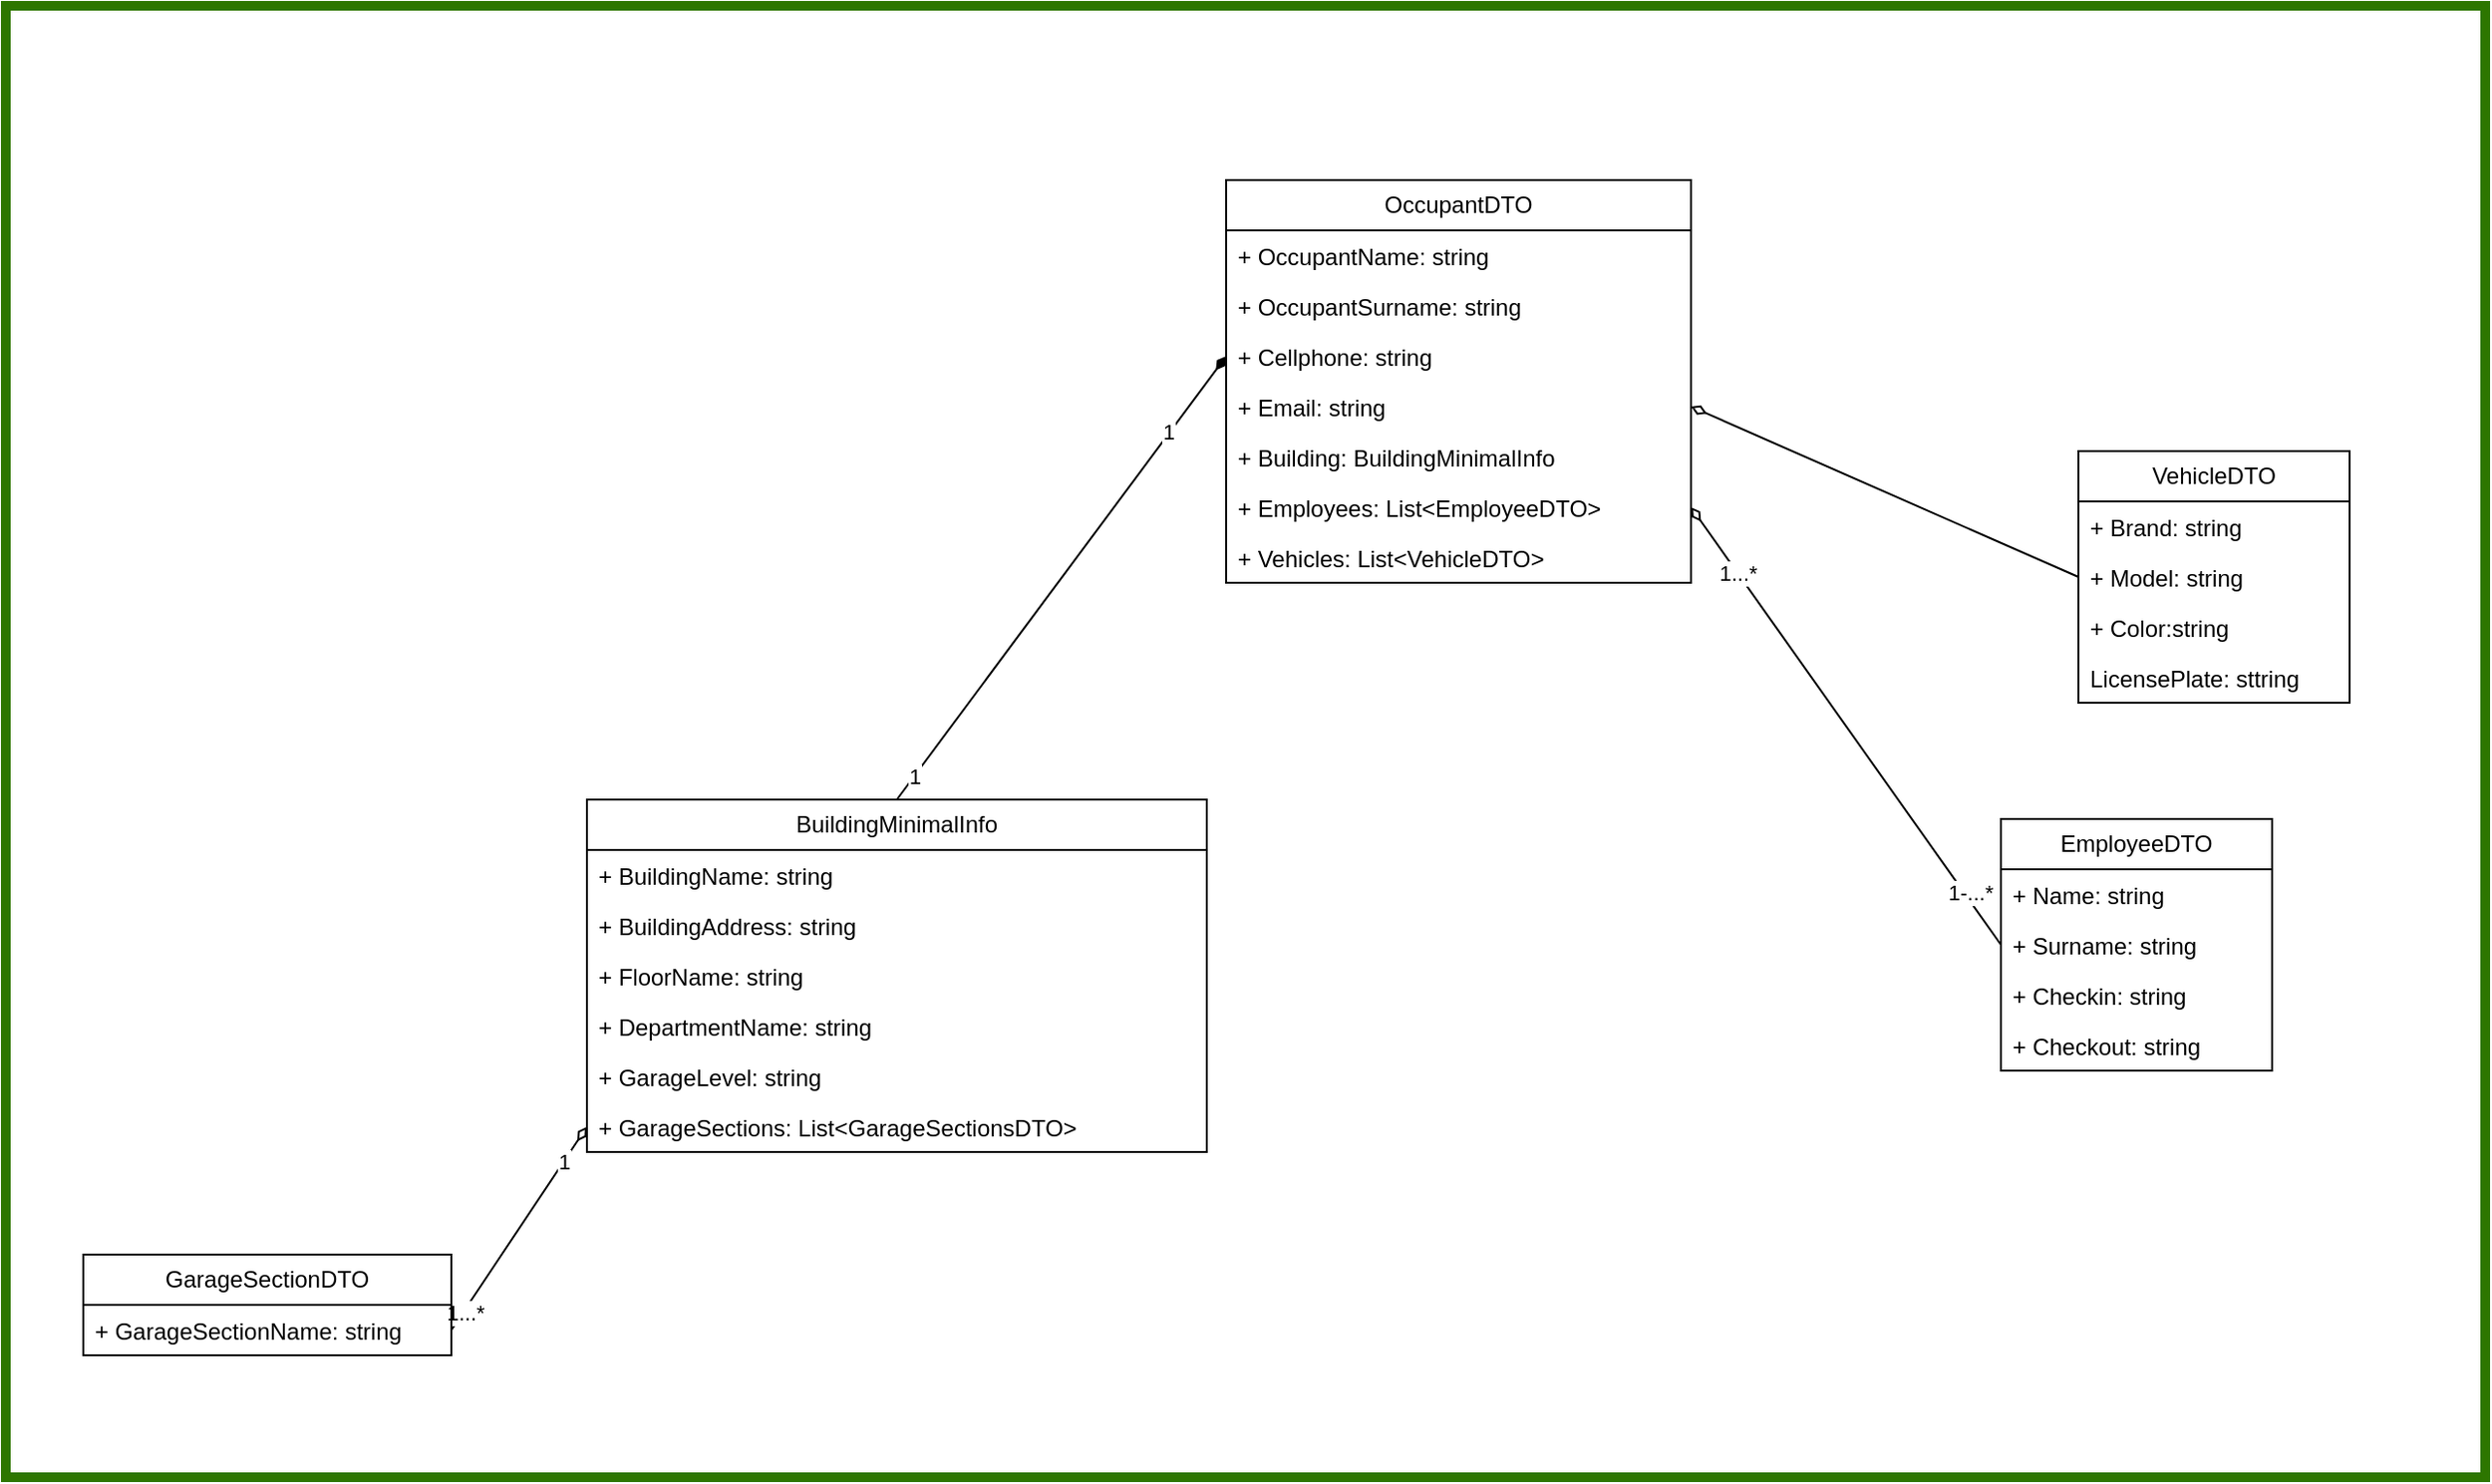 <mxfile version="23.0.2" type="device">
  <diagram name="Página-1" id="2_4LuVWWK627RycYIR1w">
    <mxGraphModel dx="2398" dy="2107" grid="1" gridSize="10" guides="1" tooltips="1" connect="1" arrows="1" fold="1" page="1" pageScale="1" pageWidth="827" pageHeight="1169" math="0" shadow="0">
      <root>
        <mxCell id="0" />
        <mxCell id="1" parent="0" />
        <mxCell id="BHC9W00qJLBwOqqirOTx-41" value="" style="whiteSpace=wrap;html=1;fillColor=none;strokeWidth=5;imageAspect=0;fontColor=#ffffff;strokeColor=#2D7600;" parent="1" vertex="1">
          <mxGeometry x="-300" y="-60" width="1280" height="760" as="geometry" />
        </mxCell>
        <mxCell id="BHC9W00qJLBwOqqirOTx-1" value="OccupantDTO" style="swimlane;fontStyle=0;childLayout=stackLayout;horizontal=1;startSize=26;fillColor=none;horizontalStack=0;resizeParent=1;resizeParentMax=0;resizeLast=0;collapsible=1;marginBottom=0;whiteSpace=wrap;html=1;" parent="1" vertex="1">
          <mxGeometry x="330" y="30" width="240" height="208" as="geometry" />
        </mxCell>
        <mxCell id="BHC9W00qJLBwOqqirOTx-2" value="+ OccupantName: string" style="text;strokeColor=none;fillColor=none;align=left;verticalAlign=top;spacingLeft=4;spacingRight=4;overflow=hidden;rotatable=0;points=[[0,0.5],[1,0.5]];portConstraint=eastwest;whiteSpace=wrap;html=1;" parent="BHC9W00qJLBwOqqirOTx-1" vertex="1">
          <mxGeometry y="26" width="240" height="26" as="geometry" />
        </mxCell>
        <mxCell id="BHC9W00qJLBwOqqirOTx-3" value="+ OccupantSurname: string" style="text;strokeColor=none;fillColor=none;align=left;verticalAlign=top;spacingLeft=4;spacingRight=4;overflow=hidden;rotatable=0;points=[[0,0.5],[1,0.5]];portConstraint=eastwest;whiteSpace=wrap;html=1;" parent="BHC9W00qJLBwOqqirOTx-1" vertex="1">
          <mxGeometry y="52" width="240" height="26" as="geometry" />
        </mxCell>
        <mxCell id="BHC9W00qJLBwOqqirOTx-4" value="+ Cellphone: string" style="text;strokeColor=none;fillColor=none;align=left;verticalAlign=top;spacingLeft=4;spacingRight=4;overflow=hidden;rotatable=0;points=[[0,0.5],[1,0.5]];portConstraint=eastwest;whiteSpace=wrap;html=1;" parent="BHC9W00qJLBwOqqirOTx-1" vertex="1">
          <mxGeometry y="78" width="240" height="26" as="geometry" />
        </mxCell>
        <mxCell id="BHC9W00qJLBwOqqirOTx-5" value="+ Email: string" style="text;strokeColor=none;fillColor=none;align=left;verticalAlign=top;spacingLeft=4;spacingRight=4;overflow=hidden;rotatable=0;points=[[0,0.5],[1,0.5]];portConstraint=eastwest;whiteSpace=wrap;html=1;" parent="BHC9W00qJLBwOqqirOTx-1" vertex="1">
          <mxGeometry y="104" width="240" height="26" as="geometry" />
        </mxCell>
        <mxCell id="BHC9W00qJLBwOqqirOTx-6" value="+ Building: BuildingMinimalInfo" style="text;strokeColor=none;fillColor=none;align=left;verticalAlign=top;spacingLeft=4;spacingRight=4;overflow=hidden;rotatable=0;points=[[0,0.5],[1,0.5]];portConstraint=eastwest;whiteSpace=wrap;html=1;" parent="BHC9W00qJLBwOqqirOTx-1" vertex="1">
          <mxGeometry y="130" width="240" height="26" as="geometry" />
        </mxCell>
        <mxCell id="BHC9W00qJLBwOqqirOTx-28" value="+ Employees: List&amp;lt;EmployeeDTO&amp;gt;" style="text;strokeColor=none;fillColor=none;align=left;verticalAlign=top;spacingLeft=4;spacingRight=4;overflow=hidden;rotatable=0;points=[[0,0.5],[1,0.5]];portConstraint=eastwest;whiteSpace=wrap;html=1;" parent="BHC9W00qJLBwOqqirOTx-1" vertex="1">
          <mxGeometry y="156" width="240" height="26" as="geometry" />
        </mxCell>
        <mxCell id="BHC9W00qJLBwOqqirOTx-39" value="+ Vehicles: List&amp;lt;VehicleDTO&amp;gt;" style="text;strokeColor=none;fillColor=none;align=left;verticalAlign=top;spacingLeft=4;spacingRight=4;overflow=hidden;rotatable=0;points=[[0,0.5],[1,0.5]];portConstraint=eastwest;whiteSpace=wrap;html=1;" parent="BHC9W00qJLBwOqqirOTx-1" vertex="1">
          <mxGeometry y="182" width="240" height="26" as="geometry" />
        </mxCell>
        <mxCell id="BHC9W00qJLBwOqqirOTx-11" style="rounded=0;orthogonalLoop=1;jettySize=auto;html=1;exitX=0.5;exitY=0;exitDx=0;exitDy=0;entryX=0;entryY=0.5;entryDx=0;entryDy=0;endArrow=diamondThin;endFill=1;" parent="1" source="BHC9W00qJLBwOqqirOTx-7" target="BHC9W00qJLBwOqqirOTx-4" edge="1">
          <mxGeometry relative="1" as="geometry" />
        </mxCell>
        <mxCell id="BHC9W00qJLBwOqqirOTx-12" value="1" style="edgeLabel;html=1;align=center;verticalAlign=middle;resizable=0;points=[];" parent="BHC9W00qJLBwOqqirOTx-11" vertex="1" connectable="0">
          <mxGeometry x="0.655" y="1" relative="1" as="geometry">
            <mxPoint as="offset" />
          </mxGeometry>
        </mxCell>
        <mxCell id="BHC9W00qJLBwOqqirOTx-13" value="1" style="edgeLabel;html=1;align=center;verticalAlign=middle;resizable=0;points=[];" parent="BHC9W00qJLBwOqqirOTx-11" vertex="1" connectable="0">
          <mxGeometry x="-0.891" relative="1" as="geometry">
            <mxPoint as="offset" />
          </mxGeometry>
        </mxCell>
        <mxCell id="BHC9W00qJLBwOqqirOTx-7" value="BuildingMinimalInfo" style="swimlane;fontStyle=0;childLayout=stackLayout;horizontal=1;startSize=26;fillColor=none;horizontalStack=0;resizeParent=1;resizeParentMax=0;resizeLast=0;collapsible=1;marginBottom=0;whiteSpace=wrap;html=1;" parent="1" vertex="1">
          <mxGeometry y="350" width="320" height="182" as="geometry" />
        </mxCell>
        <mxCell id="BHC9W00qJLBwOqqirOTx-8" value="+ BuildingName: string" style="text;strokeColor=none;fillColor=none;align=left;verticalAlign=top;spacingLeft=4;spacingRight=4;overflow=hidden;rotatable=0;points=[[0,0.5],[1,0.5]];portConstraint=eastwest;whiteSpace=wrap;html=1;" parent="BHC9W00qJLBwOqqirOTx-7" vertex="1">
          <mxGeometry y="26" width="320" height="26" as="geometry" />
        </mxCell>
        <mxCell id="BHC9W00qJLBwOqqirOTx-9" value="+ BuildingAddress: string" style="text;strokeColor=none;fillColor=none;align=left;verticalAlign=top;spacingLeft=4;spacingRight=4;overflow=hidden;rotatable=0;points=[[0,0.5],[1,0.5]];portConstraint=eastwest;whiteSpace=wrap;html=1;" parent="BHC9W00qJLBwOqqirOTx-7" vertex="1">
          <mxGeometry y="52" width="320" height="26" as="geometry" />
        </mxCell>
        <mxCell id="BHC9W00qJLBwOqqirOTx-10" value="+ FloorName: string" style="text;strokeColor=none;fillColor=none;align=left;verticalAlign=top;spacingLeft=4;spacingRight=4;overflow=hidden;rotatable=0;points=[[0,0.5],[1,0.5]];portConstraint=eastwest;whiteSpace=wrap;html=1;" parent="BHC9W00qJLBwOqqirOTx-7" vertex="1">
          <mxGeometry y="78" width="320" height="26" as="geometry" />
        </mxCell>
        <mxCell id="BHC9W00qJLBwOqqirOTx-14" value="+ DepartmentName: string" style="text;strokeColor=none;fillColor=none;align=left;verticalAlign=top;spacingLeft=4;spacingRight=4;overflow=hidden;rotatable=0;points=[[0,0.5],[1,0.5]];portConstraint=eastwest;whiteSpace=wrap;html=1;" parent="BHC9W00qJLBwOqqirOTx-7" vertex="1">
          <mxGeometry y="104" width="320" height="26" as="geometry" />
        </mxCell>
        <mxCell id="BHC9W00qJLBwOqqirOTx-15" value="+ GarageLevel: string" style="text;strokeColor=none;fillColor=none;align=left;verticalAlign=top;spacingLeft=4;spacingRight=4;overflow=hidden;rotatable=0;points=[[0,0.5],[1,0.5]];portConstraint=eastwest;whiteSpace=wrap;html=1;" parent="BHC9W00qJLBwOqqirOTx-7" vertex="1">
          <mxGeometry y="130" width="320" height="26" as="geometry" />
        </mxCell>
        <mxCell id="BHC9W00qJLBwOqqirOTx-16" value="+ GarageSections: List&amp;lt;GarageSectionsDTO&amp;gt;" style="text;strokeColor=none;fillColor=none;align=left;verticalAlign=top;spacingLeft=4;spacingRight=4;overflow=hidden;rotatable=0;points=[[0,0.5],[1,0.5]];portConstraint=eastwest;whiteSpace=wrap;html=1;" parent="BHC9W00qJLBwOqqirOTx-7" vertex="1">
          <mxGeometry y="156" width="320" height="26" as="geometry" />
        </mxCell>
        <mxCell id="BHC9W00qJLBwOqqirOTx-21" style="rounded=0;orthogonalLoop=1;jettySize=auto;html=1;entryX=0;entryY=0.5;entryDx=0;entryDy=0;endArrow=diamondThin;endFill=0;exitX=1;exitY=0.5;exitDx=0;exitDy=0;" parent="1" source="BHC9W00qJLBwOqqirOTx-18" target="BHC9W00qJLBwOqqirOTx-16" edge="1">
          <mxGeometry relative="1" as="geometry">
            <mxPoint x="-100" y="515.0" as="sourcePoint" />
          </mxGeometry>
        </mxCell>
        <mxCell id="BHC9W00qJLBwOqqirOTx-30" value="1" style="edgeLabel;html=1;align=center;verticalAlign=middle;resizable=0;points=[];" parent="BHC9W00qJLBwOqqirOTx-21" vertex="1" connectable="0">
          <mxGeometry x="0.656" relative="1" as="geometry">
            <mxPoint as="offset" />
          </mxGeometry>
        </mxCell>
        <mxCell id="BHC9W00qJLBwOqqirOTx-31" value="1...*" style="edgeLabel;html=1;align=center;verticalAlign=middle;resizable=0;points=[];" parent="BHC9W00qJLBwOqqirOTx-21" vertex="1" connectable="0">
          <mxGeometry x="-0.815" relative="1" as="geometry">
            <mxPoint as="offset" />
          </mxGeometry>
        </mxCell>
        <mxCell id="BHC9W00qJLBwOqqirOTx-17" value="GarageSectionDTO" style="swimlane;fontStyle=0;childLayout=stackLayout;horizontal=1;startSize=26;fillColor=none;horizontalStack=0;resizeParent=1;resizeParentMax=0;resizeLast=0;collapsible=1;marginBottom=0;whiteSpace=wrap;html=1;" parent="1" vertex="1">
          <mxGeometry x="-260" y="585" width="190" height="52" as="geometry" />
        </mxCell>
        <mxCell id="BHC9W00qJLBwOqqirOTx-18" value="+ GarageSectionName: string" style="text;strokeColor=none;fillColor=none;align=left;verticalAlign=top;spacingLeft=4;spacingRight=4;overflow=hidden;rotatable=0;points=[[0,0.5],[1,0.5]];portConstraint=eastwest;whiteSpace=wrap;html=1;" parent="BHC9W00qJLBwOqqirOTx-17" vertex="1">
          <mxGeometry y="26" width="190" height="26" as="geometry" />
        </mxCell>
        <mxCell id="BHC9W00qJLBwOqqirOTx-23" value="EmployeeDTO" style="swimlane;fontStyle=0;childLayout=stackLayout;horizontal=1;startSize=26;fillColor=none;horizontalStack=0;resizeParent=1;resizeParentMax=0;resizeLast=0;collapsible=1;marginBottom=0;whiteSpace=wrap;html=1;" parent="1" vertex="1">
          <mxGeometry x="730" y="360" width="140" height="130" as="geometry" />
        </mxCell>
        <mxCell id="BHC9W00qJLBwOqqirOTx-24" value="+ Name: string" style="text;strokeColor=none;fillColor=none;align=left;verticalAlign=top;spacingLeft=4;spacingRight=4;overflow=hidden;rotatable=0;points=[[0,0.5],[1,0.5]];portConstraint=eastwest;whiteSpace=wrap;html=1;" parent="BHC9W00qJLBwOqqirOTx-23" vertex="1">
          <mxGeometry y="26" width="140" height="26" as="geometry" />
        </mxCell>
        <mxCell id="BHC9W00qJLBwOqqirOTx-25" value="+ Surname: string" style="text;strokeColor=none;fillColor=none;align=left;verticalAlign=top;spacingLeft=4;spacingRight=4;overflow=hidden;rotatable=0;points=[[0,0.5],[1,0.5]];portConstraint=eastwest;whiteSpace=wrap;html=1;" parent="BHC9W00qJLBwOqqirOTx-23" vertex="1">
          <mxGeometry y="52" width="140" height="26" as="geometry" />
        </mxCell>
        <mxCell id="BHC9W00qJLBwOqqirOTx-26" value="+ Checkin: string" style="text;strokeColor=none;fillColor=none;align=left;verticalAlign=top;spacingLeft=4;spacingRight=4;overflow=hidden;rotatable=0;points=[[0,0.5],[1,0.5]];portConstraint=eastwest;whiteSpace=wrap;html=1;" parent="BHC9W00qJLBwOqqirOTx-23" vertex="1">
          <mxGeometry y="78" width="140" height="26" as="geometry" />
        </mxCell>
        <mxCell id="BHC9W00qJLBwOqqirOTx-27" value="+ Checkout: string" style="text;strokeColor=none;fillColor=none;align=left;verticalAlign=top;spacingLeft=4;spacingRight=4;overflow=hidden;rotatable=0;points=[[0,0.5],[1,0.5]];portConstraint=eastwest;whiteSpace=wrap;html=1;" parent="BHC9W00qJLBwOqqirOTx-23" vertex="1">
          <mxGeometry y="104" width="140" height="26" as="geometry" />
        </mxCell>
        <mxCell id="BHC9W00qJLBwOqqirOTx-29" style="rounded=0;orthogonalLoop=1;jettySize=auto;html=1;exitX=0;exitY=0.5;exitDx=0;exitDy=0;entryX=1;entryY=0.5;entryDx=0;entryDy=0;endArrow=diamondThin;endFill=0;" parent="1" source="BHC9W00qJLBwOqqirOTx-25" target="BHC9W00qJLBwOqqirOTx-28" edge="1">
          <mxGeometry relative="1" as="geometry" />
        </mxCell>
        <mxCell id="BHC9W00qJLBwOqqirOTx-32" value="1...*" style="edgeLabel;html=1;align=center;verticalAlign=middle;resizable=0;points=[];" parent="BHC9W00qJLBwOqqirOTx-29" vertex="1" connectable="0">
          <mxGeometry x="0.702" relative="1" as="geometry">
            <mxPoint as="offset" />
          </mxGeometry>
        </mxCell>
        <mxCell id="BHC9W00qJLBwOqqirOTx-33" value="1-...*" style="edgeLabel;html=1;align=center;verticalAlign=middle;resizable=0;points=[];" parent="BHC9W00qJLBwOqqirOTx-29" vertex="1" connectable="0">
          <mxGeometry x="-0.772" y="-3" relative="1" as="geometry">
            <mxPoint as="offset" />
          </mxGeometry>
        </mxCell>
        <mxCell id="BHC9W00qJLBwOqqirOTx-34" value="VehicleDTO" style="swimlane;fontStyle=0;childLayout=stackLayout;horizontal=1;startSize=26;fillColor=none;horizontalStack=0;resizeParent=1;resizeParentMax=0;resizeLast=0;collapsible=1;marginBottom=0;whiteSpace=wrap;html=1;" parent="1" vertex="1">
          <mxGeometry x="770" y="170" width="140" height="130" as="geometry" />
        </mxCell>
        <mxCell id="BHC9W00qJLBwOqqirOTx-35" value="+ Brand: string" style="text;strokeColor=none;fillColor=none;align=left;verticalAlign=top;spacingLeft=4;spacingRight=4;overflow=hidden;rotatable=0;points=[[0,0.5],[1,0.5]];portConstraint=eastwest;whiteSpace=wrap;html=1;" parent="BHC9W00qJLBwOqqirOTx-34" vertex="1">
          <mxGeometry y="26" width="140" height="26" as="geometry" />
        </mxCell>
        <mxCell id="BHC9W00qJLBwOqqirOTx-36" value="+ Model: string" style="text;strokeColor=none;fillColor=none;align=left;verticalAlign=top;spacingLeft=4;spacingRight=4;overflow=hidden;rotatable=0;points=[[0,0.5],[1,0.5]];portConstraint=eastwest;whiteSpace=wrap;html=1;" parent="BHC9W00qJLBwOqqirOTx-34" vertex="1">
          <mxGeometry y="52" width="140" height="26" as="geometry" />
        </mxCell>
        <mxCell id="BHC9W00qJLBwOqqirOTx-37" value="+ Color:string" style="text;strokeColor=none;fillColor=none;align=left;verticalAlign=top;spacingLeft=4;spacingRight=4;overflow=hidden;rotatable=0;points=[[0,0.5],[1,0.5]];portConstraint=eastwest;whiteSpace=wrap;html=1;" parent="BHC9W00qJLBwOqqirOTx-34" vertex="1">
          <mxGeometry y="78" width="140" height="26" as="geometry" />
        </mxCell>
        <mxCell id="BHC9W00qJLBwOqqirOTx-38" value="LicensePlate: sttring" style="text;strokeColor=none;fillColor=none;align=left;verticalAlign=top;spacingLeft=4;spacingRight=4;overflow=hidden;rotatable=0;points=[[0,0.5],[1,0.5]];portConstraint=eastwest;whiteSpace=wrap;html=1;" parent="BHC9W00qJLBwOqqirOTx-34" vertex="1">
          <mxGeometry y="104" width="140" height="26" as="geometry" />
        </mxCell>
        <mxCell id="BHC9W00qJLBwOqqirOTx-40" style="rounded=0;orthogonalLoop=1;jettySize=auto;html=1;exitX=0;exitY=0.5;exitDx=0;exitDy=0;entryX=1;entryY=0.5;entryDx=0;entryDy=0;endArrow=diamondThin;endFill=0;" parent="1" source="BHC9W00qJLBwOqqirOTx-36" target="BHC9W00qJLBwOqqirOTx-5" edge="1">
          <mxGeometry relative="1" as="geometry" />
        </mxCell>
      </root>
    </mxGraphModel>
  </diagram>
</mxfile>
